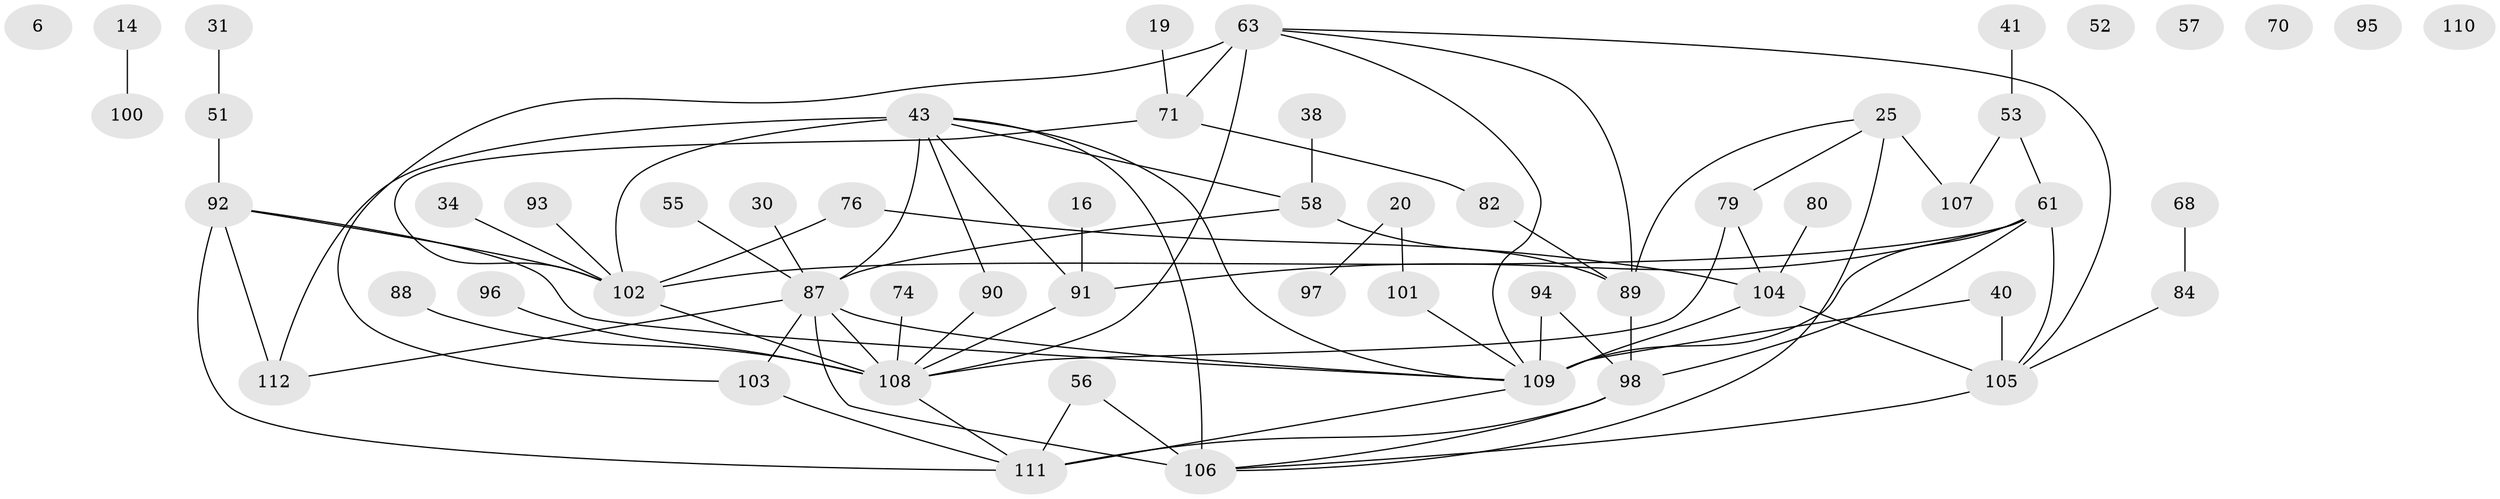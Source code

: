 // original degree distribution, {4: 0.16071428571428573, 5: 0.08035714285714286, 1: 0.16964285714285715, 2: 0.22321428571428573, 0: 0.05357142857142857, 3: 0.20535714285714285, 6: 0.0625, 8: 0.017857142857142856, 7: 0.026785714285714284}
// Generated by graph-tools (version 1.1) at 2025/40/03/09/25 04:40:00]
// undirected, 56 vertices, 81 edges
graph export_dot {
graph [start="1"]
  node [color=gray90,style=filled];
  6;
  14;
  16;
  19;
  20;
  25 [super="+2"];
  30;
  31;
  34;
  38;
  40 [super="+3"];
  41 [super="+33"];
  43 [super="+35+36"];
  51;
  52;
  53;
  55;
  56;
  57;
  58;
  61 [super="+23+60"];
  63 [super="+47"];
  68;
  70;
  71;
  74;
  76 [super="+13"];
  79;
  80;
  82 [super="+7+15"];
  84;
  87 [super="+75+81"];
  88;
  89 [super="+29"];
  90 [super="+69"];
  91;
  92 [super="+22+78+73"];
  93 [super="+28"];
  94;
  95;
  96;
  97;
  98;
  100;
  101;
  102 [super="+86+54"];
  103 [super="+67+64"];
  104 [super="+21"];
  105 [super="+72"];
  106 [super="+85"];
  107;
  108 [super="+32+66+83"];
  109 [super="+39+59+45"];
  110;
  111 [super="+99"];
  112 [super="+62"];
  14 -- 100;
  16 -- 91;
  19 -- 71;
  20 -- 97;
  20 -- 101;
  25 -- 89;
  25 -- 106 [weight=3];
  25 -- 107;
  25 -- 79;
  30 -- 87;
  31 -- 51;
  34 -- 102;
  38 -- 58;
  40 -- 105;
  40 -- 109;
  41 -- 53 [weight=2];
  43 -- 106;
  43 -- 58 [weight=2];
  43 -- 91;
  43 -- 102 [weight=5];
  43 -- 109;
  43 -- 112;
  43 -- 87 [weight=2];
  43 -- 90;
  51 -- 92;
  53 -- 61;
  53 -- 107;
  55 -- 87;
  56 -- 106 [weight=2];
  56 -- 111;
  58 -- 87;
  58 -- 89;
  61 -- 98 [weight=2];
  61 -- 105;
  61 -- 109 [weight=5];
  61 -- 91;
  61 -- 102;
  63 -- 71;
  63 -- 103;
  63 -- 105;
  63 -- 108 [weight=2];
  63 -- 89;
  63 -- 109;
  68 -- 84;
  71 -- 82;
  71 -- 102;
  74 -- 108;
  76 -- 104;
  76 -- 102;
  79 -- 108;
  79 -- 104;
  80 -- 104;
  82 -- 89;
  84 -- 105;
  87 -- 108 [weight=4];
  87 -- 106 [weight=3];
  87 -- 112;
  87 -- 103;
  87 -- 109;
  88 -- 108;
  89 -- 98;
  90 -- 108;
  91 -- 108;
  92 -- 102 [weight=2];
  92 -- 109 [weight=3];
  92 -- 112 [weight=2];
  92 -- 111;
  93 -- 102 [weight=3];
  94 -- 98;
  94 -- 109;
  96 -- 108;
  98 -- 106;
  98 -- 111;
  101 -- 109;
  102 -- 108 [weight=2];
  103 -- 111;
  104 -- 105;
  104 -- 109 [weight=2];
  105 -- 106 [weight=2];
  108 -- 111;
  109 -- 111;
}
